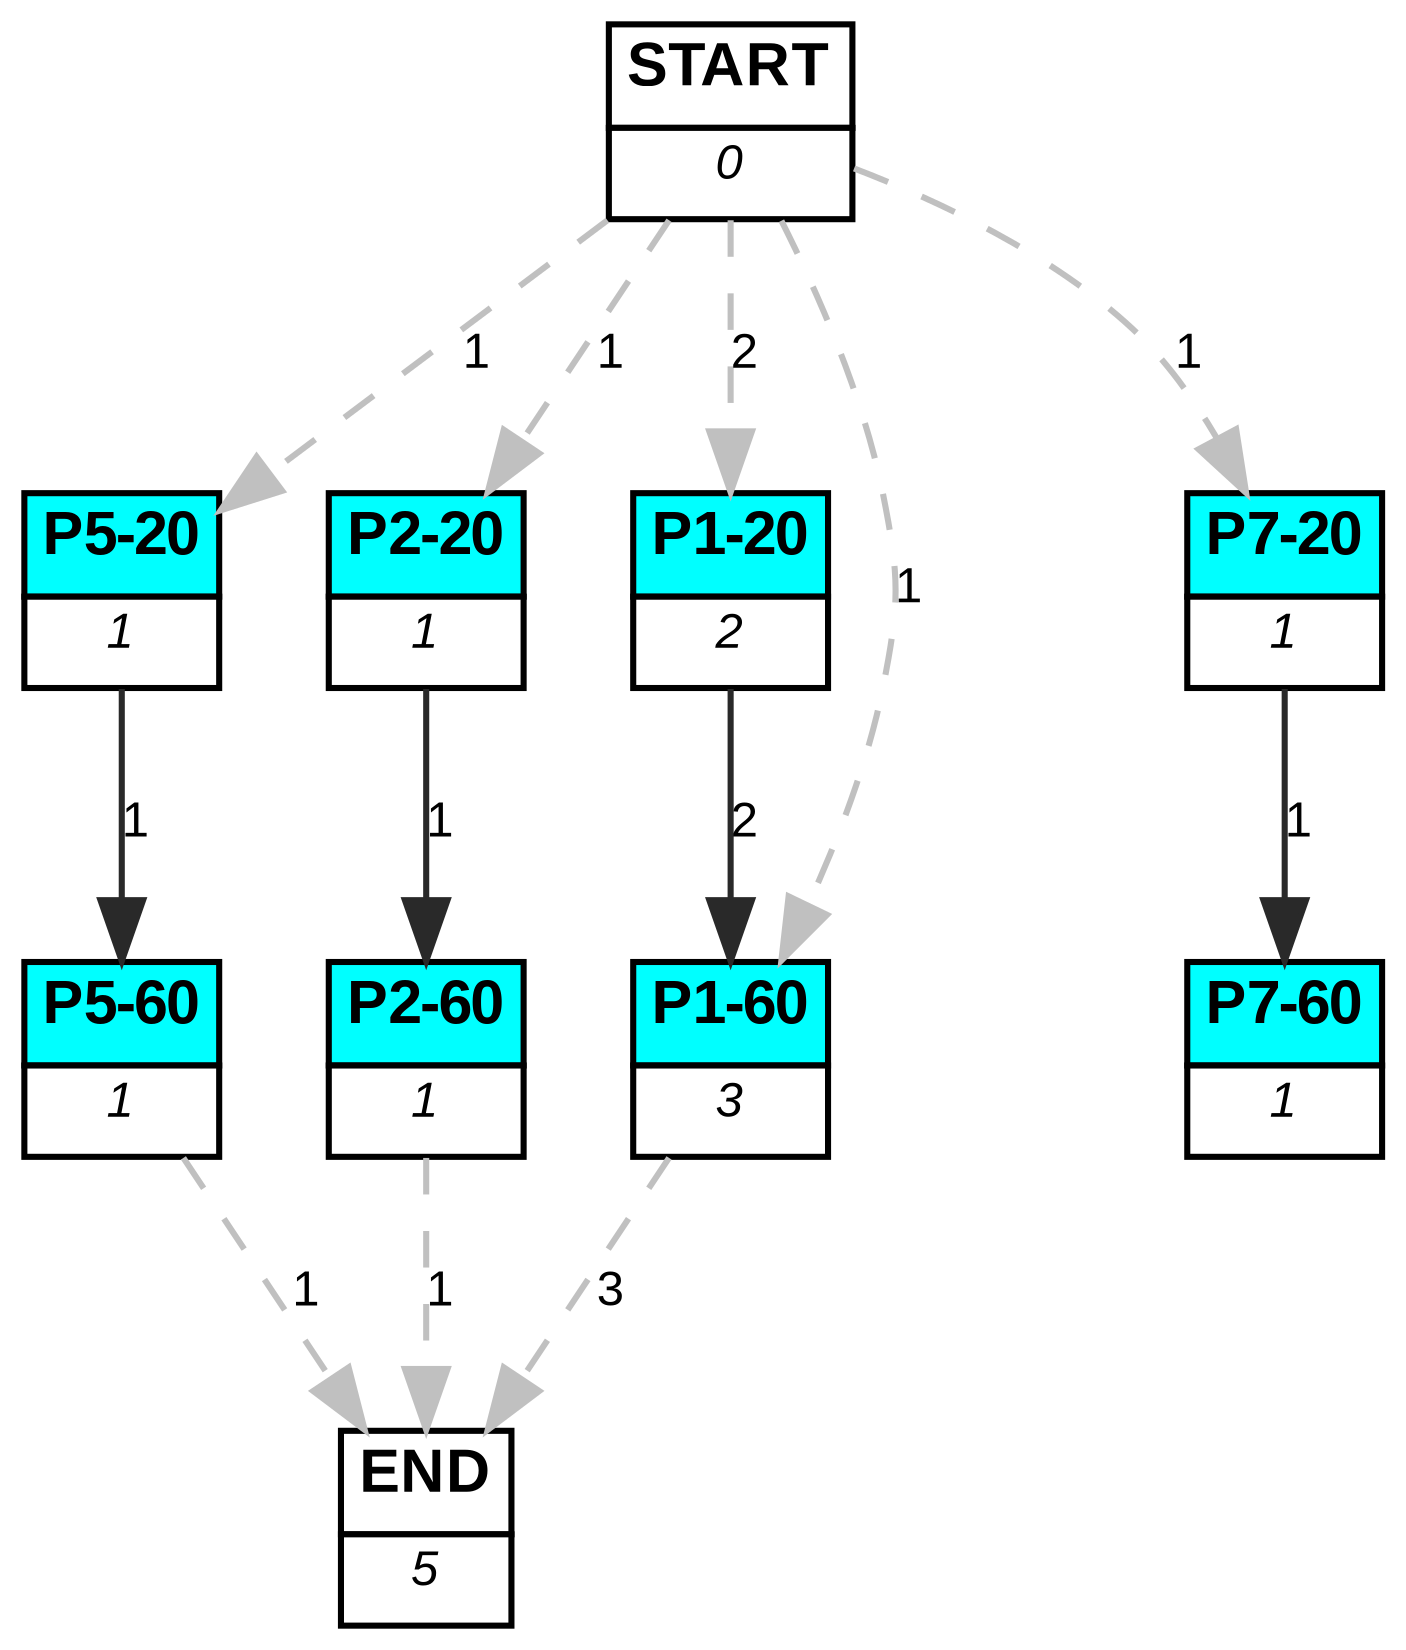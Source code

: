 digraph graphname {
	dpi = 150
	size="16,11!";
	margin = 0;
"P5-20" [shape=plain, label=<<table border="0" cellborder="1" cellspacing="0"><tr><td bgcolor="aqua"><FONT face="Arial" POINT-SIZE="10"><b>P5-20</b></FONT></td></tr><tr><td bgcolor="white"><FONT face="Arial" POINT-SIZE="8"><i>1</i></FONT></td></tr></table>>]
"P5-60" [shape=plain, label=<<table border="0" cellborder="1" cellspacing="0"><tr><td bgcolor="aqua"><FONT face="Arial" POINT-SIZE="10"><b>P5-60</b></FONT></td></tr><tr><td bgcolor="white"><FONT face="Arial" POINT-SIZE="8"><i>1</i></FONT></td></tr></table>>]
"P2-20" [shape=plain, label=<<table border="0" cellborder="1" cellspacing="0"><tr><td bgcolor="aqua"><FONT face="Arial" POINT-SIZE="10"><b>P2-20</b></FONT></td></tr><tr><td bgcolor="white"><FONT face="Arial" POINT-SIZE="8"><i>1</i></FONT></td></tr></table>>]
"P2-60" [shape=plain, label=<<table border="0" cellborder="1" cellspacing="0"><tr><td bgcolor="aqua"><FONT face="Arial" POINT-SIZE="10"><b>P2-60</b></FONT></td></tr><tr><td bgcolor="white"><FONT face="Arial" POINT-SIZE="8"><i>1</i></FONT></td></tr></table>>]
"P1-20" [shape=plain, label=<<table border="0" cellborder="1" cellspacing="0"><tr><td bgcolor="aqua"><FONT face="Arial" POINT-SIZE="10"><b>P1-20</b></FONT></td></tr><tr><td bgcolor="white"><FONT face="Arial" POINT-SIZE="8"><i>2</i></FONT></td></tr></table>>]
"P1-60" [shape=plain, label=<<table border="0" cellborder="1" cellspacing="0"><tr><td bgcolor="aqua"><FONT face="Arial" POINT-SIZE="10"><b>P1-60</b></FONT></td></tr><tr><td bgcolor="white"><FONT face="Arial" POINT-SIZE="8"><i>3</i></FONT></td></tr></table>>]
"P7-20" [shape=plain, label=<<table border="0" cellborder="1" cellspacing="0"><tr><td bgcolor="aqua"><FONT face="Arial" POINT-SIZE="10"><b>P7-20</b></FONT></td></tr><tr><td bgcolor="white"><FONT face="Arial" POINT-SIZE="8"><i>1</i></FONT></td></tr></table>>]
"P7-60" [shape=plain, label=<<table border="0" cellborder="1" cellspacing="0"><tr><td bgcolor="aqua"><FONT face="Arial" POINT-SIZE="10"><b>P7-60</b></FONT></td></tr><tr><td bgcolor="white"><FONT face="Arial" POINT-SIZE="8"><i>1</i></FONT></td></tr></table>>]
"START" [shape=plain, label=<<table border="0" cellborder="1" cellspacing="0"><tr><td bgcolor="white"><FONT face="Arial" POINT-SIZE="10"><b>START</b></FONT></td></tr><tr><td bgcolor="white"><FONT face="Arial" POINT-SIZE="8"><i>0</i></FONT></td></tr></table>>]
"END" [shape=plain, label=<<table border="0" cellborder="1" cellspacing="0"><tr><td bgcolor="white"><FONT face="Arial" POINT-SIZE="10"><b>END</b></FONT></td></tr><tr><td bgcolor="white"><FONT face="Arial" POINT-SIZE="8"><i>5</i></FONT></td></tr></table>>]
"P5-20" -> "P5-60" [ color=grey16 penwidth = "1"label ="1" labelfloat=false fontname="Arial" fontsize=8]
"P5-60" -> "END" [ style = dashed color=grey label ="1" labelfloat=false fontname="Arial" fontsize=8]
"P2-20" -> "P2-60" [ color=grey16 penwidth = "1"label ="1" labelfloat=false fontname="Arial" fontsize=8]
"P2-60" -> "END" [ style = dashed color=grey label ="1" labelfloat=false fontname="Arial" fontsize=8]
"P1-20" -> "P1-60" [ color=grey16 penwidth = "1"label ="2" labelfloat=false fontname="Arial" fontsize=8]
"P1-60" -> "END" [ style = dashed color=grey label ="3" labelfloat=false fontname="Arial" fontsize=8]
"P7-20" -> "P7-60" [ color=grey16 penwidth = "1"label ="1" labelfloat=false fontname="Arial" fontsize=8]
"START" -> "P5-20" [ style = dashed color=grey label ="1" labelfloat=false fontname="Arial" fontsize=8]
"START" -> "P2-20" [ style = dashed color=grey label ="1" labelfloat=false fontname="Arial" fontsize=8]
"START" -> "P1-20" [ style = dashed color=grey label ="2" labelfloat=false fontname="Arial" fontsize=8]
"START" -> "P1-60" [ style = dashed color=grey label ="1" labelfloat=false fontname="Arial" fontsize=8]
"START" -> "P7-20" [ style = dashed color=grey label ="1" labelfloat=false fontname="Arial" fontsize=8]
}